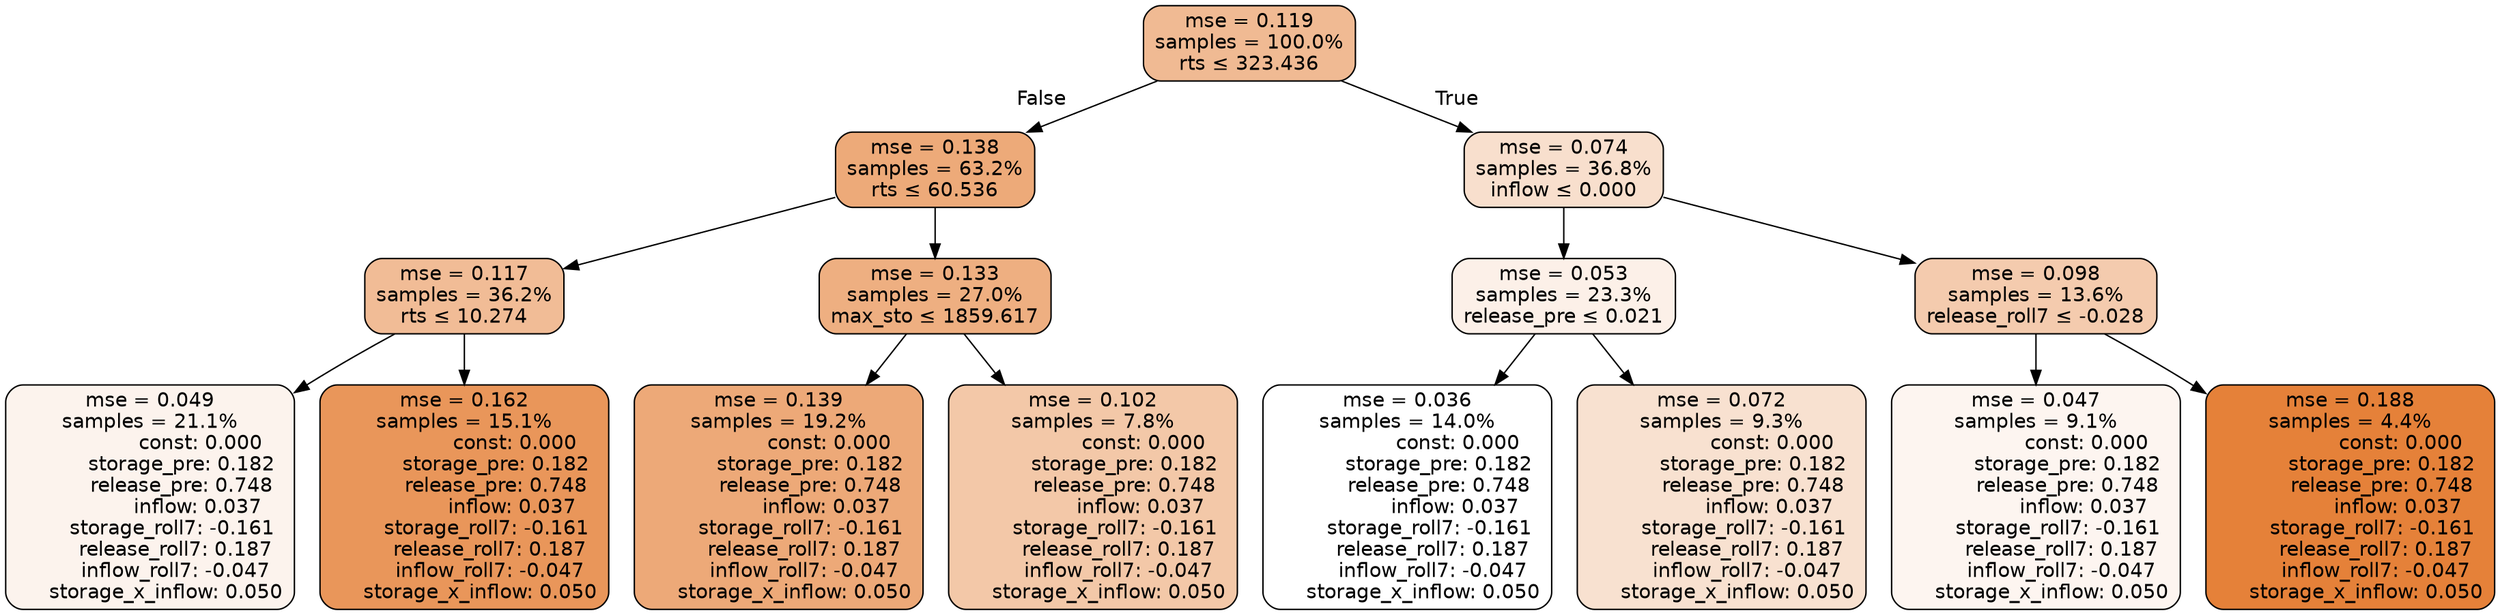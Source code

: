 digraph tree {
node [shape=rectangle, style="filled, rounded", color="black", fontname=helvetica] ;
edge [fontname=helvetica] ;
	"0" [label="mse = 0.119
samples = 100.0%
rts &le; 323.436", fillcolor="#f0ba93"]
	"1" [label="mse = 0.138
samples = 63.2%
rts &le; 60.536", fillcolor="#edaa79"]
	"2" [label="mse = 0.117
samples = 36.2%
rts &le; 10.274", fillcolor="#f1bc96"]
	"3" [label="mse = 0.049
samples = 21.1%
                const: 0.000
          storage_pre: 0.182
          release_pre: 0.748
               inflow: 0.037
       storage_roll7: -0.161
        release_roll7: 0.187
        inflow_roll7: -0.047
     storage_x_inflow: 0.050", fillcolor="#fcf3ed"]
	"4" [label="mse = 0.162
samples = 15.1%
                const: 0.000
          storage_pre: 0.182
          release_pre: 0.748
               inflow: 0.037
       storage_roll7: -0.161
        release_roll7: 0.187
        inflow_roll7: -0.047
     storage_x_inflow: 0.050", fillcolor="#e9965a"]
	"5" [label="mse = 0.133
samples = 27.0%
max_sto &le; 1859.617", fillcolor="#eeaf81"]
	"6" [label="mse = 0.139
samples = 19.2%
                const: 0.000
          storage_pre: 0.182
          release_pre: 0.748
               inflow: 0.037
       storage_roll7: -0.161
        release_roll7: 0.187
        inflow_roll7: -0.047
     storage_x_inflow: 0.050", fillcolor="#eda978"]
	"7" [label="mse = 0.102
samples = 7.8%
                const: 0.000
          storage_pre: 0.182
          release_pre: 0.748
               inflow: 0.037
       storage_roll7: -0.161
        release_roll7: 0.187
        inflow_roll7: -0.047
     storage_x_inflow: 0.050", fillcolor="#f3c8a8"]
	"8" [label="mse = 0.074
samples = 36.8%
inflow &le; 0.000", fillcolor="#f8dfcd"]
	"9" [label="mse = 0.053
samples = 23.3%
release_pre &le; 0.021", fillcolor="#fcf0e8"]
	"10" [label="mse = 0.036
samples = 14.0%
                const: 0.000
          storage_pre: 0.182
          release_pre: 0.748
               inflow: 0.037
       storage_roll7: -0.161
        release_roll7: 0.187
        inflow_roll7: -0.047
     storage_x_inflow: 0.050", fillcolor="#ffffff"]
	"11" [label="mse = 0.072
samples = 9.3%
                const: 0.000
          storage_pre: 0.182
          release_pre: 0.748
               inflow: 0.037
       storage_roll7: -0.161
        release_roll7: 0.187
        inflow_roll7: -0.047
     storage_x_inflow: 0.050", fillcolor="#f8e1d0"]
	"12" [label="mse = 0.098
samples = 13.6%
release_roll7 &le; -0.028", fillcolor="#f4cbae"]
	"13" [label="mse = 0.047
samples = 9.1%
                const: 0.000
          storage_pre: 0.182
          release_pre: 0.748
               inflow: 0.037
       storage_roll7: -0.161
        release_roll7: 0.187
        inflow_roll7: -0.047
     storage_x_inflow: 0.050", fillcolor="#fdf5f0"]
	"14" [label="mse = 0.188
samples = 4.4%
                const: 0.000
          storage_pre: 0.182
          release_pre: 0.748
               inflow: 0.037
       storage_roll7: -0.161
        release_roll7: 0.187
        inflow_roll7: -0.047
     storage_x_inflow: 0.050", fillcolor="#e58139"]

	"0" -> "1" [labeldistance=2.5, labelangle=45, headlabel="False"]
	"1" -> "2"
	"2" -> "3"
	"2" -> "4"
	"1" -> "5"
	"5" -> "6"
	"5" -> "7"
	"0" -> "8" [labeldistance=2.5, labelangle=-45, headlabel="True"]
	"8" -> "9"
	"9" -> "10"
	"9" -> "11"
	"8" -> "12"
	"12" -> "13"
	"12" -> "14"
}